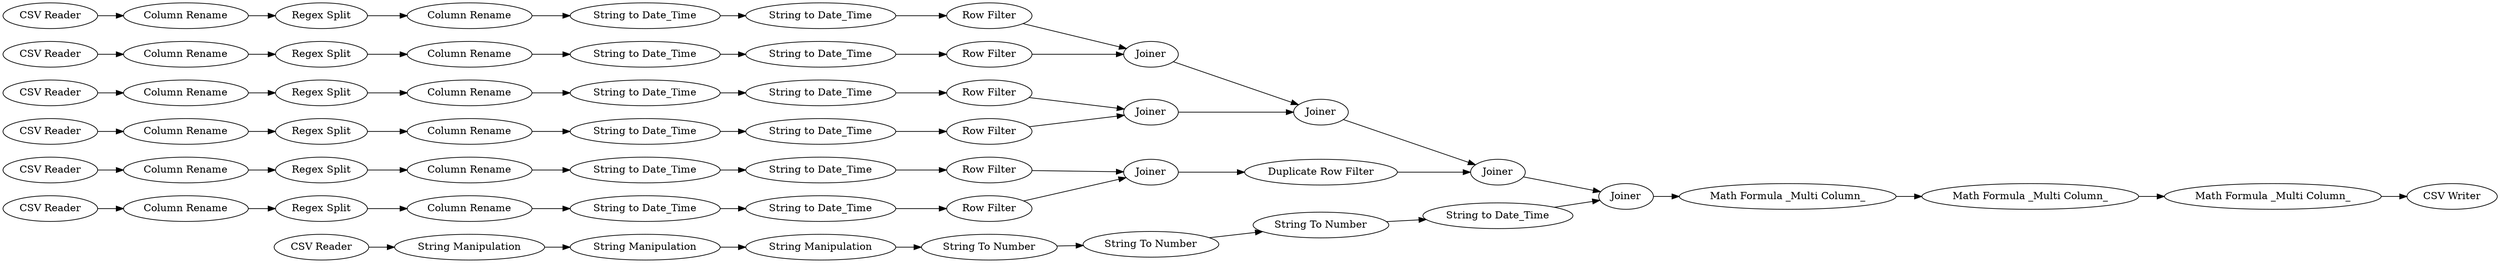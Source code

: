 digraph {
	66 -> 68
	73 -> 74
	19 -> 14
	41 -> 47
	57 -> 64
	71 -> 72
	21 -> 36
	55 -> 62
	17 -> 65
	27 -> 28
	25 -> 40
	6 -> 25
	63 -> 16
	53 -> 63
	8 -> 23
	10 -> 21
	23 -> 38
	65 -> 15
	69 -> 67
	59 -> 19
	64 -> 17
	7 -> 26
	54 -> 55
	50 -> 51
	15 -> 73
	38 -> 44
	16 -> 14
	14 -> 15
	20 -> 22
	42 -> 27
	24 -> 39
	68 -> 69
	56 -> 57
	67 -> 70
	37 -> 43
	48 -> 49
	45 -> 52
	40 -> 46
	76 -> 77
	22 -> 37
	60 -> 16
	51 -> 60
	72 -> 73
	44 -> 50
	70 -> 71
	43 -> 48
	9 -> 24
	26 -> 41
	62 -> 17
	75 -> 76
	36 -> 42
	52 -> 53
	12 -> 66
	74 -> 75
	39 -> 45
	46 -> 54
	47 -> 56
	28 -> 58
	49 -> 59
	58 -> 19
	27 [label="String to Date_Time"]
	57 [label="String to Date_Time"]
	55 [label="String to Date_Time"]
	7 [label="CSV Reader"]
	9 [label="CSV Reader"]
	45 [label="Column Rename"]
	52 [label="String to Date_Time"]
	26 [label="Column Rename"]
	21 [label="Column Rename"]
	58 [label="Row Filter"]
	8 [label="CSV Reader"]
	74 [label="Math Formula _Multi Column_"]
	17 [label=Joiner]
	19 [label=Joiner]
	24 [label="Column Rename"]
	64 [label="Row Filter"]
	49 [label="String to Date_Time"]
	41 [label="Regex Split"]
	51 [label="String to Date_Time"]
	56 [label="String to Date_Time"]
	6 [label="CSV Reader"]
	15 [label=Joiner]
	25 [label="Column Rename"]
	54 [label="String to Date_Time"]
	12 [label="CSV Reader"]
	10 [label="CSV Reader"]
	59 [label="Row Filter"]
	16 [label=Joiner]
	48 [label="String to Date_Time"]
	75 [label="Math Formula _Multi Column_"]
	50 [label="String to Date_Time"]
	42 [label="Column Rename"]
	22 [label="Column Rename"]
	53 [label="String to Date_Time"]
	28 [label="String to Date_Time"]
	68 [label="String Manipulation"]
	67 [label="String To Number"]
	23 [label="Column Rename"]
	47 [label="Column Rename"]
	72 [label="String to Date_Time"]
	63 [label="Row Filter"]
	76 [label="Math Formula _Multi Column_"]
	77 [label="CSV Writer"]
	14 [label=Joiner]
	38 [label="Regex Split"]
	60 [label="Row Filter"]
	20 [label="CSV Reader"]
	43 [label="Column Rename"]
	44 [label="Column Rename"]
	66 [label="String Manipulation"]
	62 [label="Row Filter"]
	70 [label="String To Number"]
	65 [label="Duplicate Row Filter"]
	36 [label="Regex Split"]
	69 [label="String Manipulation"]
	46 [label="Column Rename"]
	71 [label="String To Number"]
	40 [label="Regex Split"]
	39 [label="Regex Split"]
	73 [label=Joiner]
	37 [label="Regex Split"]
	rankdir=LR
}
